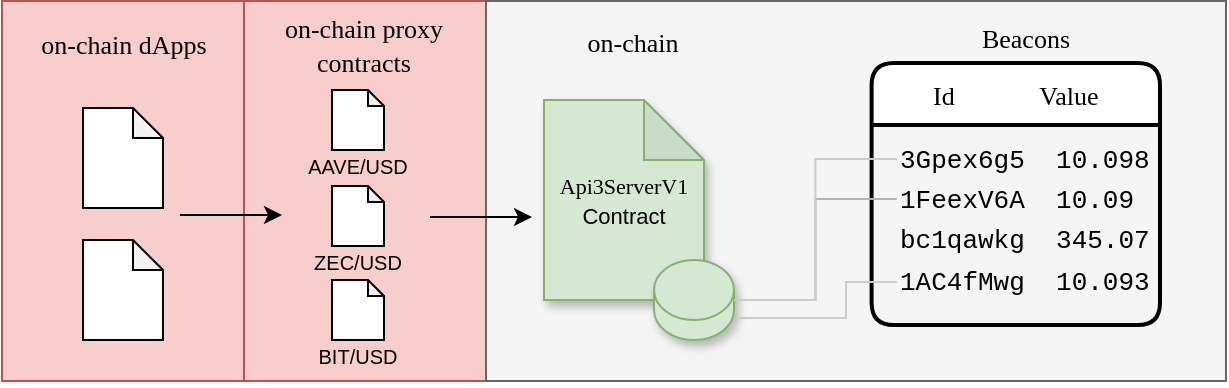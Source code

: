 <mxfile version="20.8.16" type="device"><diagram id="epeuK9tiZNhBeNn9xmnz" name="Page-1"><mxGraphModel dx="1090" dy="732" grid="1" gridSize="10" guides="1" tooltips="1" connect="1" arrows="1" fold="1" page="1" pageScale="1" pageWidth="850" pageHeight="1100" math="0" shadow="0"><root><mxCell id="0"/><mxCell id="1" parent="0"/><mxCell id="opDAbmwSTZjlIk4SjYvQ-1" value="" style="rounded=0;whiteSpace=wrap;html=1;shadow=0;fillColor=#f8cecc;strokeColor=#b85450;" parent="1" vertex="1"><mxGeometry x="150" y="11.5" width="121" height="190" as="geometry"/></mxCell><mxCell id="NoRTqzh0vrnsL0sNOecZ-1" value="" style="rounded=0;whiteSpace=wrap;html=1;shadow=0;fillColor=#f5f5f5;fontColor=#333333;strokeColor=#666666;" parent="1" vertex="1"><mxGeometry x="271" y="11.5" width="370" height="190" as="geometry"/></mxCell><mxCell id="NoRTqzh0vrnsL0sNOecZ-3" value="&lt;font style=&quot;font-size: 11px;&quot;&gt;&lt;font style=&quot;font-size: 11px;&quot; face=&quot;Verdana&quot;&gt;Api3ServerV1&lt;br&gt;&lt;/font&gt;Contract&lt;br&gt;&lt;/font&gt;" style="shape=note;whiteSpace=wrap;html=1;backgroundOutline=1;darkOpacity=0.05;shadow=1;fillColor=#d5e8d4;strokeColor=#82b366;" parent="1" vertex="1"><mxGeometry x="300" y="61" width="80" height="100" as="geometry"/></mxCell><mxCell id="NoRTqzh0vrnsL0sNOecZ-5" value="" style="shape=cylinder3;whiteSpace=wrap;html=1;boundedLbl=1;backgroundOutline=1;size=15;shadow=1;fontSize=14;fillColor=#d5e8d4;strokeColor=#82b366;" parent="1" vertex="1"><mxGeometry x="355" y="141" width="40" height="40" as="geometry"/></mxCell><mxCell id="NoRTqzh0vrnsL0sNOecZ-6" value="&lt;font face=&quot;Verdana&quot; style=&quot;font-size: 13px&quot;&gt;on-chain&lt;/font&gt;" style="text;html=1;strokeColor=none;fillColor=none;align=center;verticalAlign=middle;whiteSpace=wrap;rounded=0;shadow=1;fontSize=14;" parent="1" vertex="1"><mxGeometry x="277" y="17" width="135" height="30" as="geometry"/></mxCell><mxCell id="NoRTqzh0vrnsL0sNOecZ-15" value="" style="shape=image;verticalLabelPosition=bottom;labelBackgroundColor=default;verticalAlign=top;aspect=fixed;imageAspect=0;image=/Users/warren/DEV/api3-docs/docs/.vuepress/public/img/Beacons-active.png;fontSize=12;" parent="1" vertex="1"><mxGeometry x="310" y="65" width="28" height="24.19" as="geometry"/></mxCell><mxCell id="ZkRDXA1yUf4qdeJpZ-fq-1" value="Id             Value" style="swimlane;childLayout=stackLayout;horizontal=1;startSize=31;horizontalStack=0;rounded=1;fontSize=13;fontStyle=0;strokeWidth=2;resizeParent=0;resizeLast=1;shadow=0;dashed=0;align=center;arcSize=12;fontFamily=Verdana;" parent="1" vertex="1"><mxGeometry x="463.8" y="42.5" width="144.2" height="131" as="geometry"><mxRectangle x="385.8" y="100" width="90" height="30" as="alternateBounds"/></mxGeometry></mxCell><mxCell id="ZkRDXA1yUf4qdeJpZ-fq-2" value="&lt;font face=&quot;Verdana&quot; size=&quot;1&quot;&gt;&lt;span style=&quot;font-size: 13px&quot;&gt;Beacons&lt;/span&gt;&lt;/font&gt;" style="text;html=1;strokeColor=none;fillColor=none;align=center;verticalAlign=middle;whiteSpace=wrap;rounded=0;fontFamily=Courier New;" parent="1" vertex="1"><mxGeometry x="510.9" y="16" width="60" height="30" as="geometry"/></mxCell><mxCell id="ZkRDXA1yUf4qdeJpZ-fq-3" value="&lt;span style=&quot;font-size: 13px&quot;&gt;3Gpex6g5&amp;nbsp; 10.098&lt;/span&gt;" style="text;html=1;strokeColor=none;fillColor=none;align=left;verticalAlign=middle;whiteSpace=wrap;rounded=0;fontFamily=Courier New;" parent="1" vertex="1"><mxGeometry x="476.4" y="80.5" width="129" height="20" as="geometry"/></mxCell><mxCell id="ZkRDXA1yUf4qdeJpZ-fq-4" value="&lt;span style=&quot;font-size: 13px;&quot;&gt;1FeexV6A&amp;nbsp; 10.09&lt;/span&gt;" style="text;html=1;strokeColor=none;fillColor=none;align=left;verticalAlign=middle;whiteSpace=wrap;rounded=0;fontFamily=Courier New;" parent="1" vertex="1"><mxGeometry x="476.4" y="100.5" width="129" height="20" as="geometry"/></mxCell><mxCell id="ZkRDXA1yUf4qdeJpZ-fq-5" value="&lt;span style=&quot;font-size: 13px;&quot;&gt;bc1qawkg&amp;nbsp; 345.07&lt;/span&gt;" style="text;html=1;strokeColor=none;fillColor=none;align=left;verticalAlign=middle;whiteSpace=wrap;rounded=0;fontFamily=Courier New;" parent="1" vertex="1"><mxGeometry x="476.4" y="120.5" width="129" height="20" as="geometry"/></mxCell><mxCell id="ZkRDXA1yUf4qdeJpZ-fq-6" value="&lt;span style=&quot;font-size: 13px&quot;&gt;1AC4fMwg&amp;nbsp; 10.093&lt;/span&gt;" style="text;html=1;strokeColor=none;fillColor=none;align=left;verticalAlign=middle;whiteSpace=wrap;rounded=0;fontFamily=Courier New;" parent="1" vertex="1"><mxGeometry x="476.4" y="140.5" width="129" height="23" as="geometry"/></mxCell><mxCell id="opDAbmwSTZjlIk4SjYvQ-2" value="&lt;font face=&quot;Verdana&quot; style=&quot;font-size: 13px&quot;&gt;on-chain proxy contracts&lt;/font&gt;" style="text;html=1;strokeColor=none;fillColor=none;align=center;verticalAlign=middle;whiteSpace=wrap;rounded=0;shadow=1;fontSize=14;" parent="1" vertex="1"><mxGeometry x="160" y="17.91" width="100" height="30" as="geometry"/></mxCell><mxCell id="6esO2fqhmDVDHc8EEYSy-1" value="" style="endArrow=none;startArrow=classic;html=1;rounded=0;fontSize=11;endFill=0;" parent="1" edge="1"><mxGeometry width="50" height="50" relative="1" as="geometry"><mxPoint x="294" y="119.5" as="sourcePoint"/><mxPoint x="243" y="119.5" as="targetPoint"/></mxGeometry></mxCell><mxCell id="ZkRDXA1yUf4qdeJpZ-fq-15" style="edgeStyle=orthogonalEdgeStyle;rounded=0;orthogonalLoop=1;jettySize=auto;html=1;entryX=0;entryY=0.5;entryDx=0;entryDy=0;endArrow=none;endFill=0;strokeWidth=1;strokeColor=#B3B3B3;" parent="1" source="NoRTqzh0vrnsL0sNOecZ-5" target="ZkRDXA1yUf4qdeJpZ-fq-4" edge="1"><mxGeometry relative="1" as="geometry"/></mxCell><mxCell id="ZkRDXA1yUf4qdeJpZ-fq-16" style="edgeStyle=orthogonalEdgeStyle;orthogonalLoop=1;jettySize=auto;html=1;entryX=0;entryY=0.5;entryDx=0;entryDy=0;rounded=0;endArrow=none;endFill=0;strokeWidth=1;strokeColor=#CCCCCC;" parent="1" source="NoRTqzh0vrnsL0sNOecZ-5" target="ZkRDXA1yUf4qdeJpZ-fq-3" edge="1"><mxGeometry relative="1" as="geometry"/></mxCell><mxCell id="6esO2fqhmDVDHc8EEYSy-16" value="" style="endArrow=none;html=1;rounded=0;strokeColor=#CCCCCC;fontSize=11;entryX=0;entryY=0.5;entryDx=0;entryDy=0;edgeStyle=orthogonalEdgeStyle;" parent="1" target="ZkRDXA1yUf4qdeJpZ-fq-6" edge="1"><mxGeometry width="50" height="50" relative="1" as="geometry"><mxPoint x="397" y="170" as="sourcePoint"/><mxPoint x="472.4" y="152" as="targetPoint"/><Array as="points"><mxPoint x="451" y="170"/><mxPoint x="451" y="152"/></Array></mxGeometry></mxCell><mxCell id="U5wOj4pyh9KZcdxf8Wzi-2" value="" style="shape=note;whiteSpace=wrap;html=1;backgroundOutline=1;darkOpacity=0.05;size=8;" vertex="1" parent="1"><mxGeometry x="194" y="56" width="26" height="30" as="geometry"/></mxCell><mxCell id="U5wOj4pyh9KZcdxf8Wzi-3" value="" style="shape=note;whiteSpace=wrap;html=1;backgroundOutline=1;darkOpacity=0.05;size=8;" vertex="1" parent="1"><mxGeometry x="194" y="104" width="26" height="30" as="geometry"/></mxCell><mxCell id="U5wOj4pyh9KZcdxf8Wzi-8" value="" style="shape=note;whiteSpace=wrap;html=1;backgroundOutline=1;darkOpacity=0.05;size=8;" vertex="1" parent="1"><mxGeometry x="194" y="151" width="26" height="30" as="geometry"/></mxCell><mxCell id="U5wOj4pyh9KZcdxf8Wzi-9" value="&lt;font style=&quot;font-size: 10px;&quot;&gt;AAVE/USD&lt;/font&gt;" style="text;html=1;strokeColor=none;fillColor=none;align=center;verticalAlign=middle;whiteSpace=wrap;rounded=0;fontSize=7;" vertex="1" parent="1"><mxGeometry x="177" y="79.19" width="60" height="30" as="geometry"/></mxCell><mxCell id="U5wOj4pyh9KZcdxf8Wzi-10" value="&lt;font style=&quot;font-size: 10px;&quot;&gt;ZEC/USD&lt;/font&gt;" style="text;html=1;strokeColor=none;fillColor=none;align=center;verticalAlign=middle;whiteSpace=wrap;rounded=0;fontSize=7;" vertex="1" parent="1"><mxGeometry x="177" y="127" width="60" height="30" as="geometry"/></mxCell><mxCell id="U5wOj4pyh9KZcdxf8Wzi-11" value="&lt;font style=&quot;font-size: 10px;&quot;&gt;BIT/USD&lt;/font&gt;" style="text;html=1;strokeColor=none;fillColor=none;align=center;verticalAlign=middle;whiteSpace=wrap;rounded=0;fontSize=7;" vertex="1" parent="1"><mxGeometry x="177" y="174" width="60" height="30" as="geometry"/></mxCell><mxCell id="U5wOj4pyh9KZcdxf8Wzi-12" value="" style="rounded=0;whiteSpace=wrap;html=1;shadow=0;fillColor=#f8cecc;strokeColor=#b85450;" vertex="1" parent="1"><mxGeometry x="29" y="11.5" width="121" height="190" as="geometry"/></mxCell><mxCell id="U5wOj4pyh9KZcdxf8Wzi-13" value="&lt;font face=&quot;Verdana&quot; style=&quot;font-size: 13px&quot;&gt;on-chain dApps&lt;/font&gt;" style="text;html=1;strokeColor=none;fillColor=none;align=center;verticalAlign=middle;whiteSpace=wrap;rounded=0;shadow=1;fontSize=14;" vertex="1" parent="1"><mxGeometry x="39.5" y="17.91" width="100" height="30" as="geometry"/></mxCell><mxCell id="U5wOj4pyh9KZcdxf8Wzi-14" value="" style="shape=note;whiteSpace=wrap;html=1;backgroundOutline=1;darkOpacity=0.05;fontSize=10;size=15;" vertex="1" parent="1"><mxGeometry x="69.5" y="65" width="40" height="50" as="geometry"/></mxCell><mxCell id="U5wOj4pyh9KZcdxf8Wzi-15" value="" style="shape=note;whiteSpace=wrap;html=1;backgroundOutline=1;darkOpacity=0.05;fontSize=10;size=15;" vertex="1" parent="1"><mxGeometry x="69.5" y="131" width="40" height="50" as="geometry"/></mxCell><mxCell id="U5wOj4pyh9KZcdxf8Wzi-16" value="" style="endArrow=none;startArrow=classic;html=1;rounded=0;fontSize=11;endFill=0;" edge="1" parent="1"><mxGeometry width="50" height="50" relative="1" as="geometry"><mxPoint x="169" y="118.5" as="sourcePoint"/><mxPoint x="118" y="118.5" as="targetPoint"/></mxGeometry></mxCell></root></mxGraphModel></diagram></mxfile>